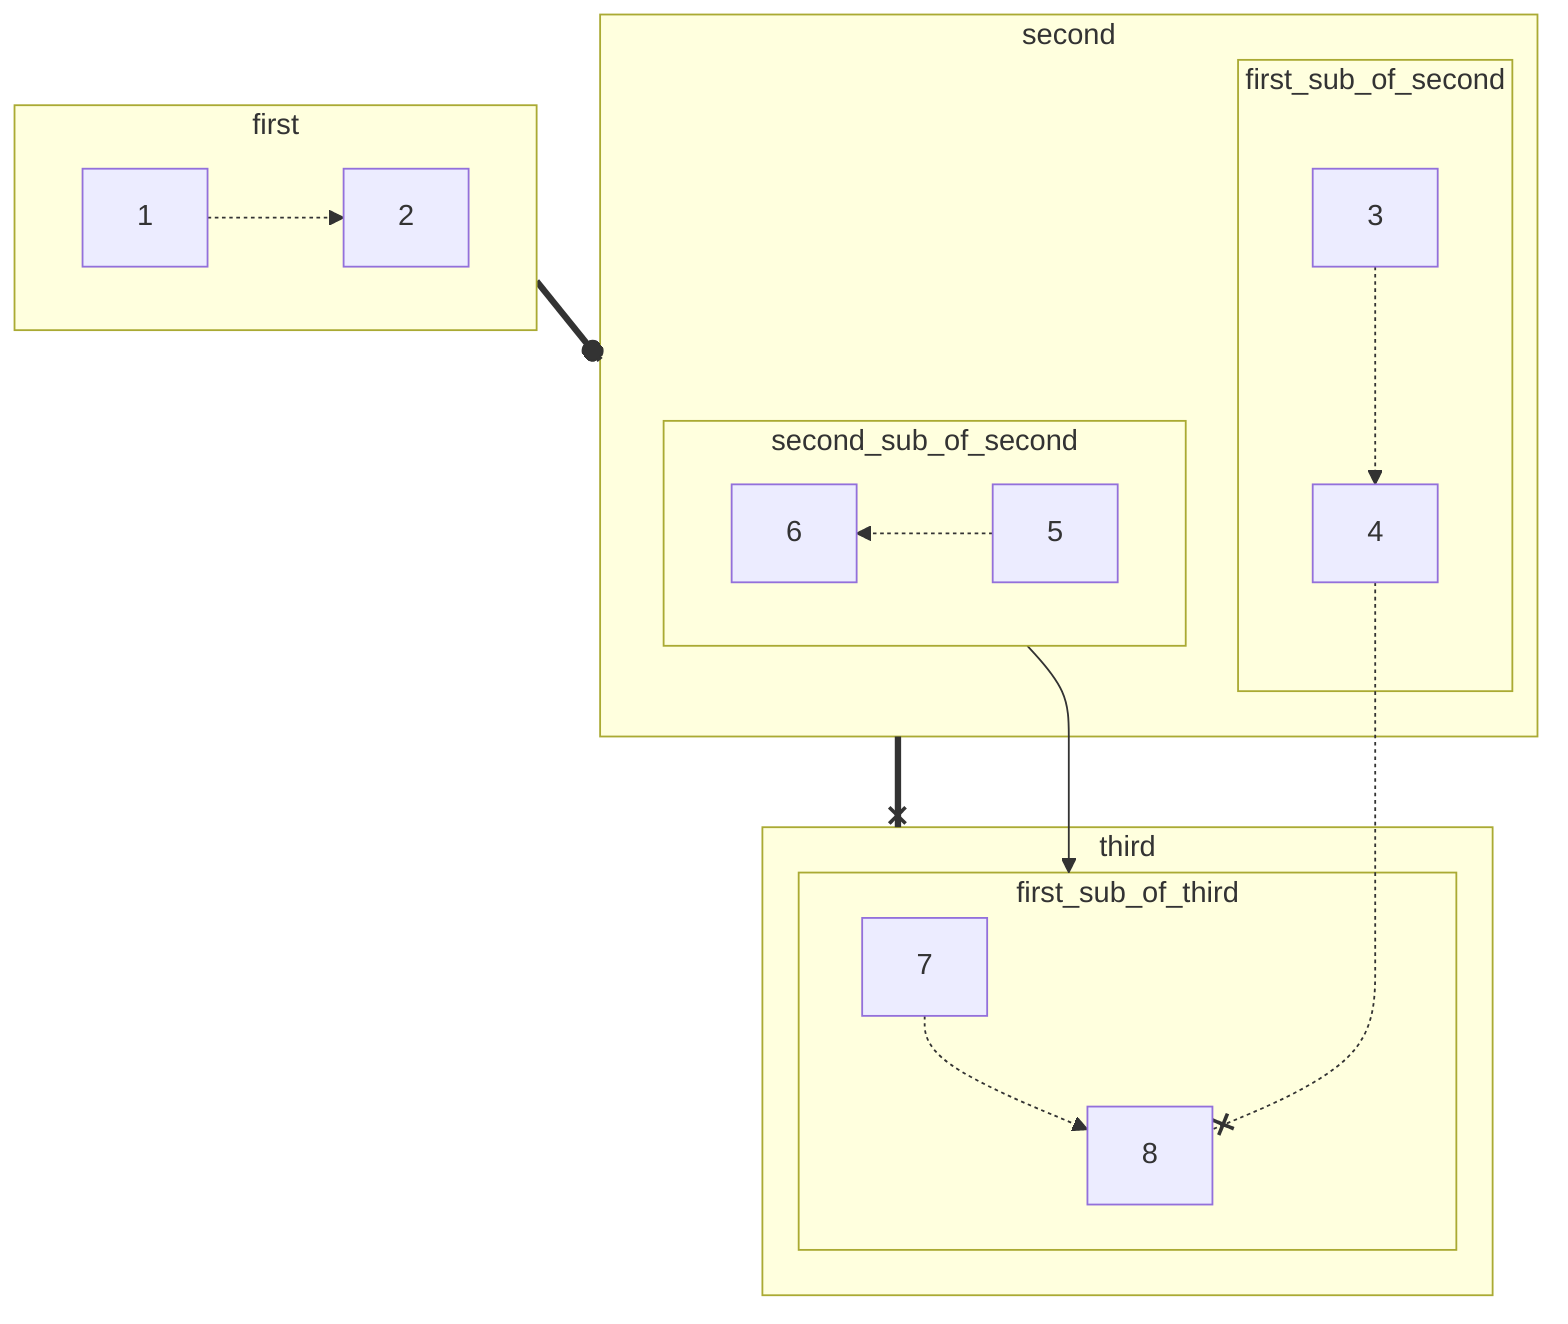 graph
    subgraph first
        direction LR
        1.->2
    end
    subgraph second
        subgraph first_sub_of_second
            direction TB
            3.->4
        end
        subgraph second_sub_of_second
            direction RL
            5.->6
        end
    end
    subgraph third
        subgraph first_sub_of_third
            7.->8
        end
    end

    first==osecond
    second==xthird
    second_sub_of_second-->first_sub_of_third
    4..-x8